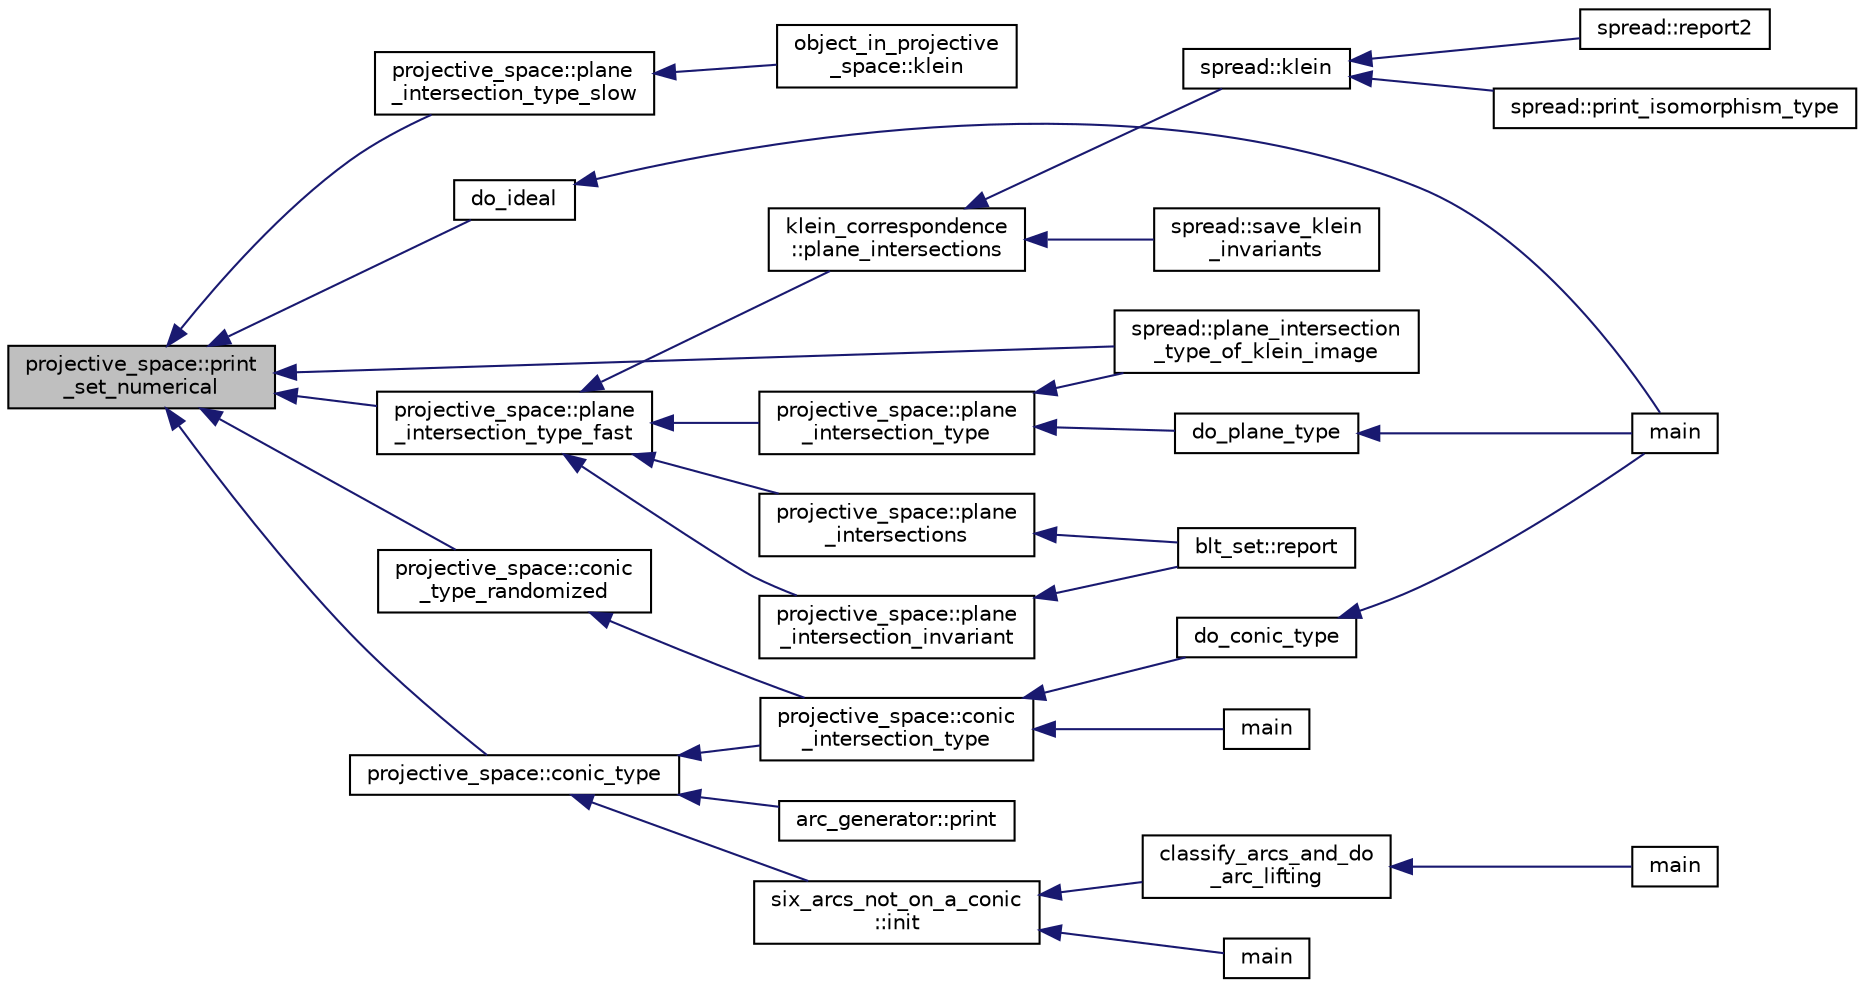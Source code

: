 digraph "projective_space::print_set_numerical"
{
  edge [fontname="Helvetica",fontsize="10",labelfontname="Helvetica",labelfontsize="10"];
  node [fontname="Helvetica",fontsize="10",shape=record];
  rankdir="LR";
  Node3006 [label="projective_space::print\l_set_numerical",height=0.2,width=0.4,color="black", fillcolor="grey75", style="filled", fontcolor="black"];
  Node3006 -> Node3007 [dir="back",color="midnightblue",fontsize="10",style="solid",fontname="Helvetica"];
  Node3007 [label="do_ideal",height=0.2,width=0.4,color="black", fillcolor="white", style="filled",URL="$d4/d67/geometry_8h.html#a719f98ff45a1f8cbe0ff10a1954f0893"];
  Node3007 -> Node3008 [dir="back",color="midnightblue",fontsize="10",style="solid",fontname="Helvetica"];
  Node3008 [label="main",height=0.2,width=0.4,color="black", fillcolor="white", style="filled",URL="$d0/d2f/process_8_c.html#a3c04138a5bfe5d72780bb7e82a18e627"];
  Node3006 -> Node3009 [dir="back",color="midnightblue",fontsize="10",style="solid",fontname="Helvetica"];
  Node3009 [label="projective_space::plane\l_intersection_type_slow",height=0.2,width=0.4,color="black", fillcolor="white", style="filled",URL="$d2/d17/classprojective__space.html#aaa6ad6d1120268b5abd1ac2c01150b76"];
  Node3009 -> Node3010 [dir="back",color="midnightblue",fontsize="10",style="solid",fontname="Helvetica"];
  Node3010 [label="object_in_projective\l_space::klein",height=0.2,width=0.4,color="black", fillcolor="white", style="filled",URL="$d7/d08/classobject__in__projective__space.html#a5b8beb58d83a6c274b2b8bd2c4e176c1"];
  Node3006 -> Node3011 [dir="back",color="midnightblue",fontsize="10",style="solid",fontname="Helvetica"];
  Node3011 [label="projective_space::plane\l_intersection_type_fast",height=0.2,width=0.4,color="black", fillcolor="white", style="filled",URL="$d2/d17/classprojective__space.html#ac67be7eb594ae22dc8f1e5235f341d2d"];
  Node3011 -> Node3012 [dir="back",color="midnightblue",fontsize="10",style="solid",fontname="Helvetica"];
  Node3012 [label="klein_correspondence\l::plane_intersections",height=0.2,width=0.4,color="black", fillcolor="white", style="filled",URL="$d7/d99/classklein__correspondence.html#a561aa0d3a66d19a10f9945561a5880b5"];
  Node3012 -> Node3013 [dir="back",color="midnightblue",fontsize="10",style="solid",fontname="Helvetica"];
  Node3013 [label="spread::save_klein\l_invariants",height=0.2,width=0.4,color="black", fillcolor="white", style="filled",URL="$da/dc1/classspread.html#af3b0d52e28dec3d6b495e79fcee88a29"];
  Node3012 -> Node3014 [dir="back",color="midnightblue",fontsize="10",style="solid",fontname="Helvetica"];
  Node3014 [label="spread::klein",height=0.2,width=0.4,color="black", fillcolor="white", style="filled",URL="$da/dc1/classspread.html#a5deb643e8dd301ca92d96d409e85c6aa"];
  Node3014 -> Node3015 [dir="back",color="midnightblue",fontsize="10",style="solid",fontname="Helvetica"];
  Node3015 [label="spread::print_isomorphism_type",height=0.2,width=0.4,color="black", fillcolor="white", style="filled",URL="$da/dc1/classspread.html#ac00cfa228f832076e6e5d81319828fa7"];
  Node3014 -> Node3016 [dir="back",color="midnightblue",fontsize="10",style="solid",fontname="Helvetica"];
  Node3016 [label="spread::report2",height=0.2,width=0.4,color="black", fillcolor="white", style="filled",URL="$da/dc1/classspread.html#a543a79e4e7306af291584f53dacbfdd8"];
  Node3011 -> Node3017 [dir="back",color="midnightblue",fontsize="10",style="solid",fontname="Helvetica"];
  Node3017 [label="projective_space::plane\l_intersection_invariant",height=0.2,width=0.4,color="black", fillcolor="white", style="filled",URL="$d2/d17/classprojective__space.html#ae4ac1e0ff5c8c72ddb504b8931a43e79"];
  Node3017 -> Node3018 [dir="back",color="midnightblue",fontsize="10",style="solid",fontname="Helvetica"];
  Node3018 [label="blt_set::report",height=0.2,width=0.4,color="black", fillcolor="white", style="filled",URL="$d1/d3d/classblt__set.html#a6b19f88bd2b92ebfba7e7c362eb9065c"];
  Node3011 -> Node3019 [dir="back",color="midnightblue",fontsize="10",style="solid",fontname="Helvetica"];
  Node3019 [label="projective_space::plane\l_intersection_type",height=0.2,width=0.4,color="black", fillcolor="white", style="filled",URL="$d2/d17/classprojective__space.html#a56e1a6fec768ec2e052bf609872e229b"];
  Node3019 -> Node3020 [dir="back",color="midnightblue",fontsize="10",style="solid",fontname="Helvetica"];
  Node3020 [label="do_plane_type",height=0.2,width=0.4,color="black", fillcolor="white", style="filled",URL="$d4/d67/geometry_8h.html#a886f1d0c92a60be97721430f1b10b2ac"];
  Node3020 -> Node3008 [dir="back",color="midnightblue",fontsize="10",style="solid",fontname="Helvetica"];
  Node3019 -> Node3021 [dir="back",color="midnightblue",fontsize="10",style="solid",fontname="Helvetica"];
  Node3021 [label="spread::plane_intersection\l_type_of_klein_image",height=0.2,width=0.4,color="black", fillcolor="white", style="filled",URL="$da/dc1/classspread.html#af24965c92b11f083efef562901770e17"];
  Node3011 -> Node3022 [dir="back",color="midnightblue",fontsize="10",style="solid",fontname="Helvetica"];
  Node3022 [label="projective_space::plane\l_intersections",height=0.2,width=0.4,color="black", fillcolor="white", style="filled",URL="$d2/d17/classprojective__space.html#a22f16785983fa60d7c91051e54cd7e7b"];
  Node3022 -> Node3018 [dir="back",color="midnightblue",fontsize="10",style="solid",fontname="Helvetica"];
  Node3006 -> Node3023 [dir="back",color="midnightblue",fontsize="10",style="solid",fontname="Helvetica"];
  Node3023 [label="projective_space::conic\l_type_randomized",height=0.2,width=0.4,color="black", fillcolor="white", style="filled",URL="$d2/d17/classprojective__space.html#af486b51daa10b4de0c8b50fb5c1c2ee7"];
  Node3023 -> Node3024 [dir="back",color="midnightblue",fontsize="10",style="solid",fontname="Helvetica"];
  Node3024 [label="projective_space::conic\l_intersection_type",height=0.2,width=0.4,color="black", fillcolor="white", style="filled",URL="$d2/d17/classprojective__space.html#a8f3472a2e9af4ac7874a5195ec6e0d58"];
  Node3024 -> Node3025 [dir="back",color="midnightblue",fontsize="10",style="solid",fontname="Helvetica"];
  Node3025 [label="main",height=0.2,width=0.4,color="black", fillcolor="white", style="filled",URL="$d7/d29/process___p_g_8_c.html#a3c04138a5bfe5d72780bb7e82a18e627"];
  Node3024 -> Node3026 [dir="back",color="midnightblue",fontsize="10",style="solid",fontname="Helvetica"];
  Node3026 [label="do_conic_type",height=0.2,width=0.4,color="black", fillcolor="white", style="filled",URL="$d4/d67/geometry_8h.html#a24883e05d0dde961023596ca7682a2ef"];
  Node3026 -> Node3008 [dir="back",color="midnightblue",fontsize="10",style="solid",fontname="Helvetica"];
  Node3006 -> Node3027 [dir="back",color="midnightblue",fontsize="10",style="solid",fontname="Helvetica"];
  Node3027 [label="projective_space::conic_type",height=0.2,width=0.4,color="black", fillcolor="white", style="filled",URL="$d2/d17/classprojective__space.html#af5a8dcbc4bbe1638c3037b949b3b3306"];
  Node3027 -> Node3024 [dir="back",color="midnightblue",fontsize="10",style="solid",fontname="Helvetica"];
  Node3027 -> Node3028 [dir="back",color="midnightblue",fontsize="10",style="solid",fontname="Helvetica"];
  Node3028 [label="arc_generator::print",height=0.2,width=0.4,color="black", fillcolor="white", style="filled",URL="$d4/d21/classarc__generator.html#a4ae2e25ba85a60fb2a90a7b4f52675f7"];
  Node3027 -> Node3029 [dir="back",color="midnightblue",fontsize="10",style="solid",fontname="Helvetica"];
  Node3029 [label="six_arcs_not_on_a_conic\l::init",height=0.2,width=0.4,color="black", fillcolor="white", style="filled",URL="$d8/de6/classsix__arcs__not__on__a__conic.html#a7a4d5cf8a098488729934cfa8a70944a"];
  Node3029 -> Node3030 [dir="back",color="midnightblue",fontsize="10",style="solid",fontname="Helvetica"];
  Node3030 [label="classify_arcs_and_do\l_arc_lifting",height=0.2,width=0.4,color="black", fillcolor="white", style="filled",URL="$d6/dc3/arc__lifting__main_8_c.html#afdd7be16f16b8c71e9a72fe5f6a0b59c"];
  Node3030 -> Node3031 [dir="back",color="midnightblue",fontsize="10",style="solid",fontname="Helvetica"];
  Node3031 [label="main",height=0.2,width=0.4,color="black", fillcolor="white", style="filled",URL="$d6/dc3/arc__lifting__main_8_c.html#a217dbf8b442f20279ea00b898af96f52"];
  Node3029 -> Node3032 [dir="back",color="midnightblue",fontsize="10",style="solid",fontname="Helvetica"];
  Node3032 [label="main",height=0.2,width=0.4,color="black", fillcolor="white", style="filled",URL="$d2/dfa/create__surface__main_8_c.html#a217dbf8b442f20279ea00b898af96f52"];
  Node3006 -> Node3021 [dir="back",color="midnightblue",fontsize="10",style="solid",fontname="Helvetica"];
}
